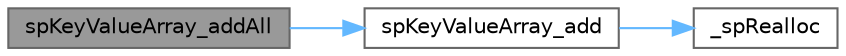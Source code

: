 digraph "spKeyValueArray_addAll"
{
 // LATEX_PDF_SIZE
  bgcolor="transparent";
  edge [fontname=Helvetica,fontsize=10,labelfontname=Helvetica,labelfontsize=10];
  node [fontname=Helvetica,fontsize=10,shape=box,height=0.2,width=0.4];
  rankdir="LR";
  Node1 [id="Node000001",label="spKeyValueArray_addAll",height=0.2,width=0.4,color="gray40", fillcolor="grey60", style="filled", fontcolor="black",tooltip=" "];
  Node1 -> Node2 [id="edge3_Node000001_Node000002",color="steelblue1",style="solid",tooltip=" "];
  Node2 [id="Node000002",label="spKeyValueArray_add",height=0.2,width=0.4,color="grey40", fillcolor="white", style="filled",URL="$_atlas_8c.html#aa9288a8b2d75ba033c097bdc661abcb1",tooltip=" "];
  Node2 -> Node3 [id="edge4_Node000002_Node000003",color="steelblue1",style="solid",tooltip=" "];
  Node3 [id="Node000003",label="_spRealloc",height=0.2,width=0.4,color="grey40", fillcolor="white", style="filled",URL="$extension_8c.html#a11031a5f61726bc4b734b4fb38e28da8",tooltip=" "];
}
